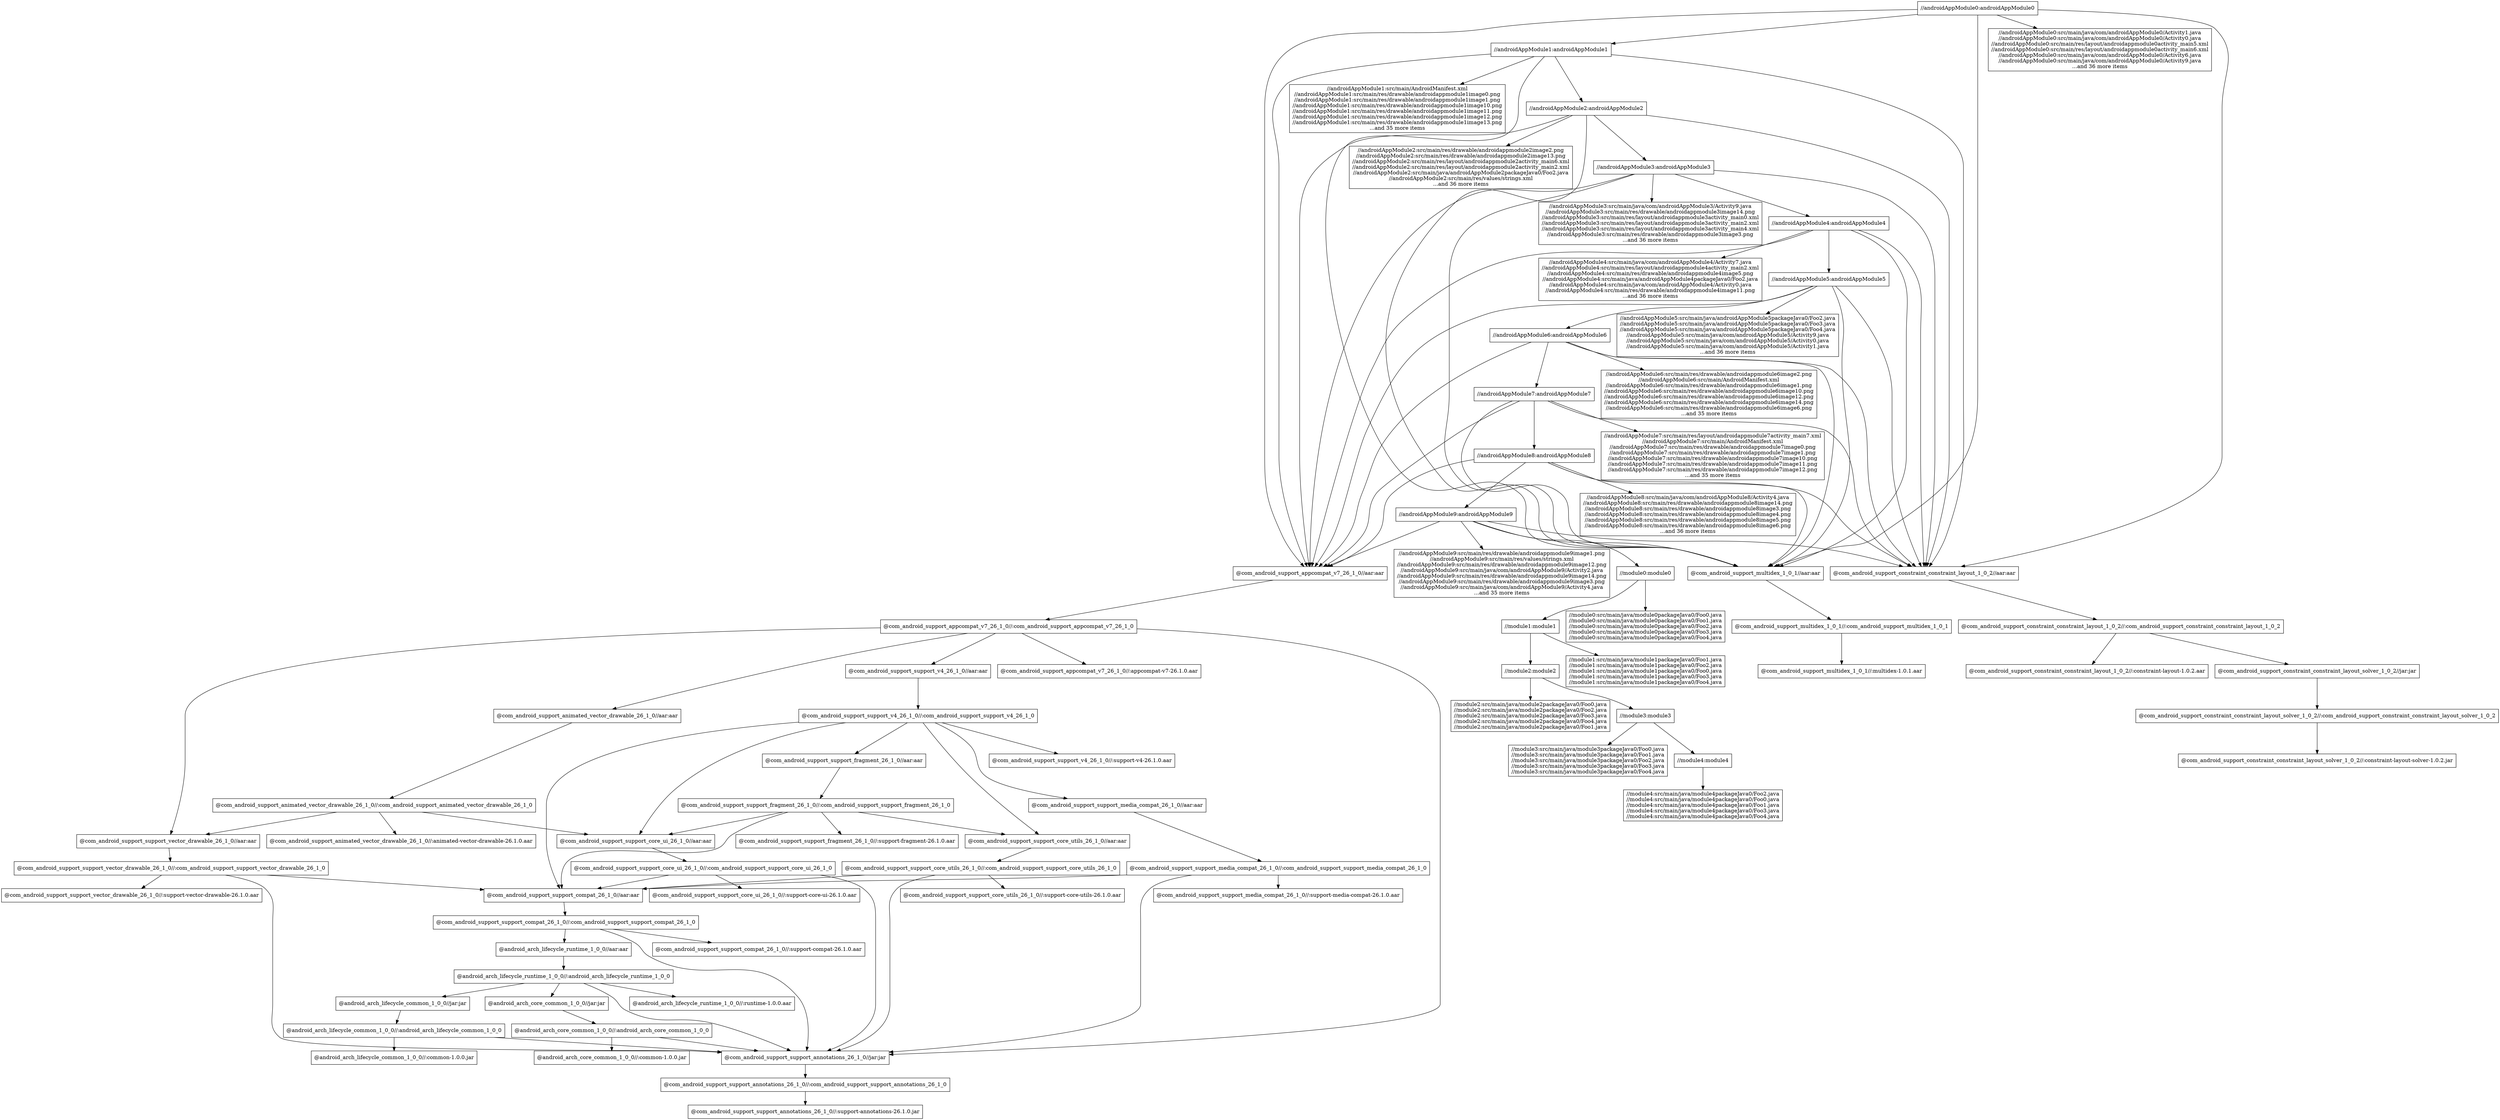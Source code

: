 digraph mygraph {
  node [shape=box];
"//androidAppModule0:androidAppModule0"
"//androidAppModule0:androidAppModule0" -> "//androidAppModule1:androidAppModule1"
"//androidAppModule0:androidAppModule0" -> "@com_android_support_appcompat_v7_26_1_0//aar:aar"
"//androidAppModule0:androidAppModule0" -> "@com_android_support_constraint_constraint_layout_1_0_2//aar:aar"
"//androidAppModule0:androidAppModule0" -> "//androidAppModule0:src/main/java/com/androidAppModule0/Activity1.java\n//androidAppModule0:src/main/java/com/androidAppModule0/Activity0.java\n//androidAppModule0:src/main/res/layout/androidappmodule0activity_main5.xml\n//androidAppModule0:src/main/res/layout/androidappmodule0activity_main6.xml\n//androidAppModule0:src/main/java/com/androidAppModule0/Activity6.java\n//androidAppModule0:src/main/java/com/androidAppModule0/Activity9.java\n...and 36 more items"
"//androidAppModule0:androidAppModule0" -> "@com_android_support_multidex_1_0_1//aar:aar"
"//androidAppModule0:src/main/java/com/androidAppModule0/Activity1.java\n//androidAppModule0:src/main/java/com/androidAppModule0/Activity0.java\n//androidAppModule0:src/main/res/layout/androidappmodule0activity_main5.xml\n//androidAppModule0:src/main/res/layout/androidappmodule0activity_main6.xml\n//androidAppModule0:src/main/java/com/androidAppModule0/Activity6.java\n//androidAppModule0:src/main/java/com/androidAppModule0/Activity9.java\n...and 36 more items"
"//androidAppModule1:androidAppModule1"
"//androidAppModule1:androidAppModule1" -> "//androidAppModule2:androidAppModule2"
"//androidAppModule1:androidAppModule1" -> "@com_android_support_appcompat_v7_26_1_0//aar:aar"
"//androidAppModule1:androidAppModule1" -> "@com_android_support_constraint_constraint_layout_1_0_2//aar:aar"
"//androidAppModule1:androidAppModule1" -> "//androidAppModule1:src/main/AndroidManifest.xml\n//androidAppModule1:src/main/res/drawable/androidappmodule1image0.png\n//androidAppModule1:src/main/res/drawable/androidappmodule1image1.png\n//androidAppModule1:src/main/res/drawable/androidappmodule1image10.png\n//androidAppModule1:src/main/res/drawable/androidappmodule1image11.png\n//androidAppModule1:src/main/res/drawable/androidappmodule1image12.png\n//androidAppModule1:src/main/res/drawable/androidappmodule1image13.png\n...and 35 more items"
"//androidAppModule1:androidAppModule1" -> "@com_android_support_multidex_1_0_1//aar:aar"
"//androidAppModule1:src/main/AndroidManifest.xml\n//androidAppModule1:src/main/res/drawable/androidappmodule1image0.png\n//androidAppModule1:src/main/res/drawable/androidappmodule1image1.png\n//androidAppModule1:src/main/res/drawable/androidappmodule1image10.png\n//androidAppModule1:src/main/res/drawable/androidappmodule1image11.png\n//androidAppModule1:src/main/res/drawable/androidappmodule1image12.png\n//androidAppModule1:src/main/res/drawable/androidappmodule1image13.png\n...and 35 more items"
"//androidAppModule2:androidAppModule2"
"//androidAppModule2:androidAppModule2" -> "//androidAppModule3:androidAppModule3"
"//androidAppModule2:androidAppModule2" -> "@com_android_support_appcompat_v7_26_1_0//aar:aar"
"//androidAppModule2:androidAppModule2" -> "@com_android_support_constraint_constraint_layout_1_0_2//aar:aar"
"//androidAppModule2:androidAppModule2" -> "//androidAppModule2:src/main/res/drawable/androidappmodule2image2.png\n//androidAppModule2:src/main/res/drawable/androidappmodule2image13.png\n//androidAppModule2:src/main/res/layout/androidappmodule2activity_main6.xml\n//androidAppModule2:src/main/res/layout/androidappmodule2activity_main2.xml\n//androidAppModule2:src/main/java/androidAppModule2packageJava0/Foo2.java\n//androidAppModule2:src/main/res/values/strings.xml\n...and 36 more items"
"//androidAppModule2:androidAppModule2" -> "@com_android_support_multidex_1_0_1//aar:aar"
"//androidAppModule2:src/main/res/drawable/androidappmodule2image2.png\n//androidAppModule2:src/main/res/drawable/androidappmodule2image13.png\n//androidAppModule2:src/main/res/layout/androidappmodule2activity_main6.xml\n//androidAppModule2:src/main/res/layout/androidappmodule2activity_main2.xml\n//androidAppModule2:src/main/java/androidAppModule2packageJava0/Foo2.java\n//androidAppModule2:src/main/res/values/strings.xml\n...and 36 more items"
"//androidAppModule3:androidAppModule3"
"//androidAppModule3:androidAppModule3" -> "//androidAppModule4:androidAppModule4"
"//androidAppModule3:androidAppModule3" -> "@com_android_support_appcompat_v7_26_1_0//aar:aar"
"//androidAppModule3:androidAppModule3" -> "@com_android_support_constraint_constraint_layout_1_0_2//aar:aar"
"//androidAppModule3:androidAppModule3" -> "//androidAppModule3:src/main/java/com/androidAppModule3/Activity9.java\n//androidAppModule3:src/main/res/drawable/androidappmodule3image14.png\n//androidAppModule3:src/main/res/layout/androidappmodule3activity_main0.xml\n//androidAppModule3:src/main/res/layout/androidappmodule3activity_main2.xml\n//androidAppModule3:src/main/res/layout/androidappmodule3activity_main4.xml\n//androidAppModule3:src/main/res/drawable/androidappmodule3image3.png\n...and 36 more items"
"//androidAppModule3:androidAppModule3" -> "@com_android_support_multidex_1_0_1//aar:aar"
"//androidAppModule3:src/main/java/com/androidAppModule3/Activity9.java\n//androidAppModule3:src/main/res/drawable/androidappmodule3image14.png\n//androidAppModule3:src/main/res/layout/androidappmodule3activity_main0.xml\n//androidAppModule3:src/main/res/layout/androidappmodule3activity_main2.xml\n//androidAppModule3:src/main/res/layout/androidappmodule3activity_main4.xml\n//androidAppModule3:src/main/res/drawable/androidappmodule3image3.png\n...and 36 more items"
"//androidAppModule4:androidAppModule4"
"//androidAppModule4:androidAppModule4" -> "//androidAppModule5:androidAppModule5"
"//androidAppModule4:androidAppModule4" -> "@com_android_support_appcompat_v7_26_1_0//aar:aar"
"//androidAppModule4:androidAppModule4" -> "@com_android_support_constraint_constraint_layout_1_0_2//aar:aar"
"//androidAppModule4:androidAppModule4" -> "//androidAppModule4:src/main/java/com/androidAppModule4/Activity7.java\n//androidAppModule4:src/main/res/layout/androidappmodule4activity_main2.xml\n//androidAppModule4:src/main/res/drawable/androidappmodule4image5.png\n//androidAppModule4:src/main/java/androidAppModule4packageJava0/Foo2.java\n//androidAppModule4:src/main/java/com/androidAppModule4/Activity0.java\n//androidAppModule4:src/main/res/drawable/androidappmodule4image11.png\n...and 36 more items"
"//androidAppModule4:androidAppModule4" -> "@com_android_support_multidex_1_0_1//aar:aar"
"//androidAppModule4:src/main/java/com/androidAppModule4/Activity7.java\n//androidAppModule4:src/main/res/layout/androidappmodule4activity_main2.xml\n//androidAppModule4:src/main/res/drawable/androidappmodule4image5.png\n//androidAppModule4:src/main/java/androidAppModule4packageJava0/Foo2.java\n//androidAppModule4:src/main/java/com/androidAppModule4/Activity0.java\n//androidAppModule4:src/main/res/drawable/androidappmodule4image11.png\n...and 36 more items"
"//androidAppModule5:androidAppModule5"
"//androidAppModule5:androidAppModule5" -> "//androidAppModule6:androidAppModule6"
"//androidAppModule5:androidAppModule5" -> "@com_android_support_appcompat_v7_26_1_0//aar:aar"
"//androidAppModule5:androidAppModule5" -> "@com_android_support_constraint_constraint_layout_1_0_2//aar:aar"
"//androidAppModule5:androidAppModule5" -> "//androidAppModule5:src/main/java/androidAppModule5packageJava0/Foo2.java\n//androidAppModule5:src/main/java/androidAppModule5packageJava0/Foo3.java\n//androidAppModule5:src/main/java/androidAppModule5packageJava0/Foo4.java\n//androidAppModule5:src/main/java/com/androidAppModule5/Activity9.java\n//androidAppModule5:src/main/java/com/androidAppModule5/Activity0.java\n//androidAppModule5:src/main/java/com/androidAppModule5/Activity1.java\n...and 36 more items"
"//androidAppModule5:androidAppModule5" -> "@com_android_support_multidex_1_0_1//aar:aar"
"//androidAppModule5:src/main/java/androidAppModule5packageJava0/Foo2.java\n//androidAppModule5:src/main/java/androidAppModule5packageJava0/Foo3.java\n//androidAppModule5:src/main/java/androidAppModule5packageJava0/Foo4.java\n//androidAppModule5:src/main/java/com/androidAppModule5/Activity9.java\n//androidAppModule5:src/main/java/com/androidAppModule5/Activity0.java\n//androidAppModule5:src/main/java/com/androidAppModule5/Activity1.java\n...and 36 more items"
"//androidAppModule6:androidAppModule6"
"//androidAppModule6:androidAppModule6" -> "//androidAppModule7:androidAppModule7"
"//androidAppModule6:androidAppModule6" -> "@com_android_support_appcompat_v7_26_1_0//aar:aar"
"//androidAppModule6:androidAppModule6" -> "@com_android_support_constraint_constraint_layout_1_0_2//aar:aar"
"//androidAppModule6:androidAppModule6" -> "//androidAppModule6:src/main/res/drawable/androidappmodule6image2.png\n//androidAppModule6:src/main/AndroidManifest.xml\n//androidAppModule6:src/main/res/drawable/androidappmodule6image1.png\n//androidAppModule6:src/main/res/drawable/androidappmodule6image10.png\n//androidAppModule6:src/main/res/drawable/androidappmodule6image12.png\n//androidAppModule6:src/main/res/drawable/androidappmodule6image14.png\n//androidAppModule6:src/main/res/drawable/androidappmodule6image6.png\n...and 35 more items"
"//androidAppModule6:androidAppModule6" -> "@com_android_support_multidex_1_0_1//aar:aar"
"//androidAppModule6:src/main/res/drawable/androidappmodule6image2.png\n//androidAppModule6:src/main/AndroidManifest.xml\n//androidAppModule6:src/main/res/drawable/androidappmodule6image1.png\n//androidAppModule6:src/main/res/drawable/androidappmodule6image10.png\n//androidAppModule6:src/main/res/drawable/androidappmodule6image12.png\n//androidAppModule6:src/main/res/drawable/androidappmodule6image14.png\n//androidAppModule6:src/main/res/drawable/androidappmodule6image6.png\n...and 35 more items"
"//androidAppModule7:androidAppModule7"
"//androidAppModule7:androidAppModule7" -> "//androidAppModule8:androidAppModule8"
"//androidAppModule7:androidAppModule7" -> "@com_android_support_appcompat_v7_26_1_0//aar:aar"
"//androidAppModule7:androidAppModule7" -> "@com_android_support_constraint_constraint_layout_1_0_2//aar:aar"
"//androidAppModule7:androidAppModule7" -> "//androidAppModule7:src/main/res/layout/androidappmodule7activity_main7.xml\n//androidAppModule7:src/main/AndroidManifest.xml\n//androidAppModule7:src/main/res/drawable/androidappmodule7image0.png\n//androidAppModule7:src/main/res/drawable/androidappmodule7image1.png\n//androidAppModule7:src/main/res/drawable/androidappmodule7image10.png\n//androidAppModule7:src/main/res/drawable/androidappmodule7image11.png\n//androidAppModule7:src/main/res/drawable/androidappmodule7image12.png\n...and 35 more items"
"//androidAppModule7:androidAppModule7" -> "@com_android_support_multidex_1_0_1//aar:aar"
"//androidAppModule7:src/main/res/layout/androidappmodule7activity_main7.xml\n//androidAppModule7:src/main/AndroidManifest.xml\n//androidAppModule7:src/main/res/drawable/androidappmodule7image0.png\n//androidAppModule7:src/main/res/drawable/androidappmodule7image1.png\n//androidAppModule7:src/main/res/drawable/androidappmodule7image10.png\n//androidAppModule7:src/main/res/drawable/androidappmodule7image11.png\n//androidAppModule7:src/main/res/drawable/androidappmodule7image12.png\n...and 35 more items"
"//androidAppModule8:androidAppModule8"
"//androidAppModule8:androidAppModule8" -> "//androidAppModule9:androidAppModule9"
"//androidAppModule8:androidAppModule8" -> "@com_android_support_appcompat_v7_26_1_0//aar:aar"
"//androidAppModule8:androidAppModule8" -> "@com_android_support_constraint_constraint_layout_1_0_2//aar:aar"
"//androidAppModule8:androidAppModule8" -> "//androidAppModule8:src/main/java/com/androidAppModule8/Activity4.java\n//androidAppModule8:src/main/res/drawable/androidappmodule8image14.png\n//androidAppModule8:src/main/res/drawable/androidappmodule8image3.png\n//androidAppModule8:src/main/res/drawable/androidappmodule8image4.png\n//androidAppModule8:src/main/res/drawable/androidappmodule8image5.png\n//androidAppModule8:src/main/res/drawable/androidappmodule8image6.png\n...and 36 more items"
"//androidAppModule8:androidAppModule8" -> "@com_android_support_multidex_1_0_1//aar:aar"
"//androidAppModule8:src/main/java/com/androidAppModule8/Activity4.java\n//androidAppModule8:src/main/res/drawable/androidappmodule8image14.png\n//androidAppModule8:src/main/res/drawable/androidappmodule8image3.png\n//androidAppModule8:src/main/res/drawable/androidappmodule8image4.png\n//androidAppModule8:src/main/res/drawable/androidappmodule8image5.png\n//androidAppModule8:src/main/res/drawable/androidappmodule8image6.png\n...and 36 more items"
"//androidAppModule9:androidAppModule9"
"//androidAppModule9:androidAppModule9" -> "//module0:module0"
"//androidAppModule9:androidAppModule9" -> "@com_android_support_appcompat_v7_26_1_0//aar:aar"
"//androidAppModule9:androidAppModule9" -> "@com_android_support_constraint_constraint_layout_1_0_2//aar:aar"
"//androidAppModule9:androidAppModule9" -> "//androidAppModule9:src/main/res/drawable/androidappmodule9image1.png\n//androidAppModule9:src/main/res/values/strings.xml\n//androidAppModule9:src/main/res/drawable/androidappmodule9image12.png\n//androidAppModule9:src/main/java/com/androidAppModule9/Activity2.java\n//androidAppModule9:src/main/res/drawable/androidappmodule9image14.png\n//androidAppModule9:src/main/res/drawable/androidappmodule9image3.png\n//androidAppModule9:src/main/java/com/androidAppModule9/Activity4.java\n...and 35 more items"
"//androidAppModule9:androidAppModule9" -> "@com_android_support_multidex_1_0_1//aar:aar"
"//androidAppModule9:src/main/res/drawable/androidappmodule9image1.png\n//androidAppModule9:src/main/res/values/strings.xml\n//androidAppModule9:src/main/res/drawable/androidappmodule9image12.png\n//androidAppModule9:src/main/java/com/androidAppModule9/Activity2.java\n//androidAppModule9:src/main/res/drawable/androidappmodule9image14.png\n//androidAppModule9:src/main/res/drawable/androidappmodule9image3.png\n//androidAppModule9:src/main/java/com/androidAppModule9/Activity4.java\n...and 35 more items"
"@com_android_support_constraint_constraint_layout_1_0_2//aar:aar"
"@com_android_support_constraint_constraint_layout_1_0_2//aar:aar" -> "@com_android_support_constraint_constraint_layout_1_0_2//:com_android_support_constraint_constraint_layout_1_0_2"
"@com_android_support_constraint_constraint_layout_1_0_2//:com_android_support_constraint_constraint_layout_1_0_2"
"@com_android_support_constraint_constraint_layout_1_0_2//:com_android_support_constraint_constraint_layout_1_0_2" -> "@com_android_support_constraint_constraint_layout_1_0_2//:constraint-layout-1.0.2.aar"
"@com_android_support_constraint_constraint_layout_1_0_2//:com_android_support_constraint_constraint_layout_1_0_2" -> "@com_android_support_constraint_constraint_layout_solver_1_0_2//jar:jar"
"@com_android_support_constraint_constraint_layout_solver_1_0_2//jar:jar"
"@com_android_support_constraint_constraint_layout_solver_1_0_2//jar:jar" -> "@com_android_support_constraint_constraint_layout_solver_1_0_2//:com_android_support_constraint_constraint_layout_solver_1_0_2"
"@com_android_support_constraint_constraint_layout_solver_1_0_2//:com_android_support_constraint_constraint_layout_solver_1_0_2"
"@com_android_support_constraint_constraint_layout_solver_1_0_2//:com_android_support_constraint_constraint_layout_solver_1_0_2" -> "@com_android_support_constraint_constraint_layout_solver_1_0_2//:constraint-layout-solver-1.0.2.jar"
"@com_android_support_constraint_constraint_layout_solver_1_0_2//:constraint-layout-solver-1.0.2.jar"
"@com_android_support_constraint_constraint_layout_1_0_2//:constraint-layout-1.0.2.aar"
"@com_android_support_appcompat_v7_26_1_0//aar:aar"
"@com_android_support_appcompat_v7_26_1_0//aar:aar" -> "@com_android_support_appcompat_v7_26_1_0//:com_android_support_appcompat_v7_26_1_0"
"@com_android_support_appcompat_v7_26_1_0//:com_android_support_appcompat_v7_26_1_0"
"@com_android_support_appcompat_v7_26_1_0//:com_android_support_appcompat_v7_26_1_0" -> "@com_android_support_animated_vector_drawable_26_1_0//aar:aar"
"@com_android_support_appcompat_v7_26_1_0//:com_android_support_appcompat_v7_26_1_0" -> "@com_android_support_support_annotations_26_1_0//jar:jar"
"@com_android_support_appcompat_v7_26_1_0//:com_android_support_appcompat_v7_26_1_0" -> "@com_android_support_support_vector_drawable_26_1_0//aar:aar"
"@com_android_support_appcompat_v7_26_1_0//:com_android_support_appcompat_v7_26_1_0" -> "@com_android_support_appcompat_v7_26_1_0//:appcompat-v7-26.1.0.aar"
"@com_android_support_appcompat_v7_26_1_0//:com_android_support_appcompat_v7_26_1_0" -> "@com_android_support_support_v4_26_1_0//aar:aar"
"@com_android_support_support_v4_26_1_0//aar:aar"
"@com_android_support_support_v4_26_1_0//aar:aar" -> "@com_android_support_support_v4_26_1_0//:com_android_support_support_v4_26_1_0"
"@com_android_support_support_v4_26_1_0//:com_android_support_support_v4_26_1_0"
"@com_android_support_support_v4_26_1_0//:com_android_support_support_v4_26_1_0" -> "@com_android_support_support_core_utils_26_1_0//aar:aar"
"@com_android_support_support_v4_26_1_0//:com_android_support_support_v4_26_1_0" -> "@com_android_support_support_fragment_26_1_0//aar:aar"
"@com_android_support_support_v4_26_1_0//:com_android_support_support_v4_26_1_0" -> "@com_android_support_support_media_compat_26_1_0//aar:aar"
"@com_android_support_support_v4_26_1_0//:com_android_support_support_v4_26_1_0" -> "@com_android_support_support_compat_26_1_0//aar:aar"
"@com_android_support_support_v4_26_1_0//:com_android_support_support_v4_26_1_0" -> "@com_android_support_support_core_ui_26_1_0//aar:aar"
"@com_android_support_support_v4_26_1_0//:com_android_support_support_v4_26_1_0" -> "@com_android_support_support_v4_26_1_0//:support-v4-26.1.0.aar"
"@com_android_support_support_v4_26_1_0//:support-v4-26.1.0.aar"
"@com_android_support_support_media_compat_26_1_0//aar:aar"
"@com_android_support_support_media_compat_26_1_0//aar:aar" -> "@com_android_support_support_media_compat_26_1_0//:com_android_support_support_media_compat_26_1_0"
"@com_android_support_support_media_compat_26_1_0//:com_android_support_support_media_compat_26_1_0"
"@com_android_support_support_media_compat_26_1_0//:com_android_support_support_media_compat_26_1_0" -> "@com_android_support_support_annotations_26_1_0//jar:jar"
"@com_android_support_support_media_compat_26_1_0//:com_android_support_support_media_compat_26_1_0" -> "@com_android_support_support_media_compat_26_1_0//:support-media-compat-26.1.0.aar"
"@com_android_support_support_media_compat_26_1_0//:com_android_support_support_media_compat_26_1_0" -> "@com_android_support_support_compat_26_1_0//aar:aar"
"@com_android_support_support_media_compat_26_1_0//:support-media-compat-26.1.0.aar"
"@com_android_support_support_fragment_26_1_0//aar:aar"
"@com_android_support_support_fragment_26_1_0//aar:aar" -> "@com_android_support_support_fragment_26_1_0//:com_android_support_support_fragment_26_1_0"
"@com_android_support_support_fragment_26_1_0//:com_android_support_support_fragment_26_1_0"
"@com_android_support_support_fragment_26_1_0//:com_android_support_support_fragment_26_1_0" -> "@com_android_support_support_core_utils_26_1_0//aar:aar"
"@com_android_support_support_fragment_26_1_0//:com_android_support_support_fragment_26_1_0" -> "@com_android_support_support_compat_26_1_0//aar:aar"
"@com_android_support_support_fragment_26_1_0//:com_android_support_support_fragment_26_1_0" -> "@com_android_support_support_fragment_26_1_0//:support-fragment-26.1.0.aar"
"@com_android_support_support_fragment_26_1_0//:com_android_support_support_fragment_26_1_0" -> "@com_android_support_support_core_ui_26_1_0//aar:aar"
"@com_android_support_support_fragment_26_1_0//:support-fragment-26.1.0.aar"
"@com_android_support_support_core_utils_26_1_0//aar:aar"
"@com_android_support_support_core_utils_26_1_0//aar:aar" -> "@com_android_support_support_core_utils_26_1_0//:com_android_support_support_core_utils_26_1_0"
"@com_android_support_support_core_utils_26_1_0//:com_android_support_support_core_utils_26_1_0"
"@com_android_support_support_core_utils_26_1_0//:com_android_support_support_core_utils_26_1_0" -> "@com_android_support_support_annotations_26_1_0//jar:jar"
"@com_android_support_support_core_utils_26_1_0//:com_android_support_support_core_utils_26_1_0" -> "@com_android_support_support_core_utils_26_1_0//:support-core-utils-26.1.0.aar"
"@com_android_support_support_core_utils_26_1_0//:com_android_support_support_core_utils_26_1_0" -> "@com_android_support_support_compat_26_1_0//aar:aar"
"@com_android_support_support_core_utils_26_1_0//:support-core-utils-26.1.0.aar"
"@com_android_support_appcompat_v7_26_1_0//:appcompat-v7-26.1.0.aar"
"@com_android_support_animated_vector_drawable_26_1_0//aar:aar"
"@com_android_support_animated_vector_drawable_26_1_0//aar:aar" -> "@com_android_support_animated_vector_drawable_26_1_0//:com_android_support_animated_vector_drawable_26_1_0"
"@com_android_support_animated_vector_drawable_26_1_0//:com_android_support_animated_vector_drawable_26_1_0"
"@com_android_support_animated_vector_drawable_26_1_0//:com_android_support_animated_vector_drawable_26_1_0" -> "@com_android_support_support_vector_drawable_26_1_0//aar:aar"
"@com_android_support_animated_vector_drawable_26_1_0//:com_android_support_animated_vector_drawable_26_1_0" -> "@com_android_support_animated_vector_drawable_26_1_0//:animated-vector-drawable-26.1.0.aar"
"@com_android_support_animated_vector_drawable_26_1_0//:com_android_support_animated_vector_drawable_26_1_0" -> "@com_android_support_support_core_ui_26_1_0//aar:aar"
"@com_android_support_support_core_ui_26_1_0//aar:aar"
"@com_android_support_support_core_ui_26_1_0//aar:aar" -> "@com_android_support_support_core_ui_26_1_0//:com_android_support_support_core_ui_26_1_0"
"@com_android_support_support_core_ui_26_1_0//:com_android_support_support_core_ui_26_1_0"
"@com_android_support_support_core_ui_26_1_0//:com_android_support_support_core_ui_26_1_0" -> "@com_android_support_support_annotations_26_1_0//jar:jar"
"@com_android_support_support_core_ui_26_1_0//:com_android_support_support_core_ui_26_1_0" -> "@com_android_support_support_core_ui_26_1_0//:support-core-ui-26.1.0.aar"
"@com_android_support_support_core_ui_26_1_0//:com_android_support_support_core_ui_26_1_0" -> "@com_android_support_support_compat_26_1_0//aar:aar"
"@com_android_support_support_core_ui_26_1_0//:support-core-ui-26.1.0.aar"
"@com_android_support_animated_vector_drawable_26_1_0//:animated-vector-drawable-26.1.0.aar"
"@com_android_support_support_vector_drawable_26_1_0//aar:aar"
"@com_android_support_support_vector_drawable_26_1_0//aar:aar" -> "@com_android_support_support_vector_drawable_26_1_0//:com_android_support_support_vector_drawable_26_1_0"
"@com_android_support_support_vector_drawable_26_1_0//:com_android_support_support_vector_drawable_26_1_0"
"@com_android_support_support_vector_drawable_26_1_0//:com_android_support_support_vector_drawable_26_1_0" -> "@com_android_support_support_annotations_26_1_0//jar:jar"
"@com_android_support_support_vector_drawable_26_1_0//:com_android_support_support_vector_drawable_26_1_0" -> "@com_android_support_support_vector_drawable_26_1_0//:support-vector-drawable-26.1.0.aar"
"@com_android_support_support_vector_drawable_26_1_0//:com_android_support_support_vector_drawable_26_1_0" -> "@com_android_support_support_compat_26_1_0//aar:aar"
"@com_android_support_support_compat_26_1_0//aar:aar"
"@com_android_support_support_compat_26_1_0//aar:aar" -> "@com_android_support_support_compat_26_1_0//:com_android_support_support_compat_26_1_0"
"@com_android_support_support_compat_26_1_0//:com_android_support_support_compat_26_1_0"
"@com_android_support_support_compat_26_1_0//:com_android_support_support_compat_26_1_0" -> "@com_android_support_support_annotations_26_1_0//jar:jar"
"@com_android_support_support_compat_26_1_0//:com_android_support_support_compat_26_1_0" -> "@com_android_support_support_compat_26_1_0//:support-compat-26.1.0.aar"
"@com_android_support_support_compat_26_1_0//:com_android_support_support_compat_26_1_0" -> "@android_arch_lifecycle_runtime_1_0_0//aar:aar"
"@android_arch_lifecycle_runtime_1_0_0//aar:aar"
"@android_arch_lifecycle_runtime_1_0_0//aar:aar" -> "@android_arch_lifecycle_runtime_1_0_0//:android_arch_lifecycle_runtime_1_0_0"
"@android_arch_lifecycle_runtime_1_0_0//:android_arch_lifecycle_runtime_1_0_0"
"@android_arch_lifecycle_runtime_1_0_0//:android_arch_lifecycle_runtime_1_0_0" -> "@com_android_support_support_annotations_26_1_0//jar:jar"
"@android_arch_lifecycle_runtime_1_0_0//:android_arch_lifecycle_runtime_1_0_0" -> "@android_arch_core_common_1_0_0//jar:jar"
"@android_arch_lifecycle_runtime_1_0_0//:android_arch_lifecycle_runtime_1_0_0" -> "@android_arch_lifecycle_runtime_1_0_0//:runtime-1.0.0.aar"
"@android_arch_lifecycle_runtime_1_0_0//:android_arch_lifecycle_runtime_1_0_0" -> "@android_arch_lifecycle_common_1_0_0//jar:jar"
"@android_arch_lifecycle_common_1_0_0//jar:jar"
"@android_arch_lifecycle_common_1_0_0//jar:jar" -> "@android_arch_lifecycle_common_1_0_0//:android_arch_lifecycle_common_1_0_0"
"@android_arch_lifecycle_common_1_0_0//:android_arch_lifecycle_common_1_0_0"
"@android_arch_lifecycle_common_1_0_0//:android_arch_lifecycle_common_1_0_0" -> "@android_arch_lifecycle_common_1_0_0//:common-1.0.0.jar"
"@android_arch_lifecycle_common_1_0_0//:android_arch_lifecycle_common_1_0_0" -> "@com_android_support_support_annotations_26_1_0//jar:jar"
"@android_arch_lifecycle_common_1_0_0//:common-1.0.0.jar"
"@android_arch_lifecycle_runtime_1_0_0//:runtime-1.0.0.aar"
"@android_arch_core_common_1_0_0//jar:jar"
"@android_arch_core_common_1_0_0//jar:jar" -> "@android_arch_core_common_1_0_0//:android_arch_core_common_1_0_0"
"@android_arch_core_common_1_0_0//:android_arch_core_common_1_0_0"
"@android_arch_core_common_1_0_0//:android_arch_core_common_1_0_0" -> "@android_arch_core_common_1_0_0//:common-1.0.0.jar"
"@android_arch_core_common_1_0_0//:android_arch_core_common_1_0_0" -> "@com_android_support_support_annotations_26_1_0//jar:jar"
"@android_arch_core_common_1_0_0//:common-1.0.0.jar"
"@com_android_support_support_compat_26_1_0//:support-compat-26.1.0.aar"
"@com_android_support_support_vector_drawable_26_1_0//:support-vector-drawable-26.1.0.aar"
"@com_android_support_support_annotations_26_1_0//jar:jar"
"@com_android_support_support_annotations_26_1_0//jar:jar" -> "@com_android_support_support_annotations_26_1_0//:com_android_support_support_annotations_26_1_0"
"@com_android_support_support_annotations_26_1_0//:com_android_support_support_annotations_26_1_0"
"@com_android_support_support_annotations_26_1_0//:com_android_support_support_annotations_26_1_0" -> "@com_android_support_support_annotations_26_1_0//:support-annotations-26.1.0.jar"
"@com_android_support_support_annotations_26_1_0//:support-annotations-26.1.0.jar"
"//module0:module0"
"//module0:module0" -> "//module0:src/main/java/module0packageJava0/Foo0.java\n//module0:src/main/java/module0packageJava0/Foo1.java\n//module0:src/main/java/module0packageJava0/Foo2.java\n//module0:src/main/java/module0packageJava0/Foo3.java\n//module0:src/main/java/module0packageJava0/Foo4.java"
"//module0:module0" -> "//module1:module1"
"//module1:module1"
"//module1:module1" -> "//module1:src/main/java/module1packageJava0/Foo1.java\n//module1:src/main/java/module1packageJava0/Foo2.java\n//module1:src/main/java/module1packageJava0/Foo0.java\n//module1:src/main/java/module1packageJava0/Foo3.java\n//module1:src/main/java/module1packageJava0/Foo4.java"
"//module1:module1" -> "//module2:module2"
"//module2:module2"
"//module2:module2" -> "//module2:src/main/java/module2packageJava0/Foo0.java\n//module2:src/main/java/module2packageJava0/Foo2.java\n//module2:src/main/java/module2packageJava0/Foo3.java\n//module2:src/main/java/module2packageJava0/Foo4.java\n//module2:src/main/java/module2packageJava0/Foo1.java"
"//module2:module2" -> "//module3:module3"
"//module3:module3"
"//module3:module3" -> "//module3:src/main/java/module3packageJava0/Foo0.java\n//module3:src/main/java/module3packageJava0/Foo1.java\n//module3:src/main/java/module3packageJava0/Foo2.java\n//module3:src/main/java/module3packageJava0/Foo3.java\n//module3:src/main/java/module3packageJava0/Foo4.java"
"//module3:module3" -> "//module4:module4"
"//module4:module4"
"//module4:module4" -> "//module4:src/main/java/module4packageJava0/Foo2.java\n//module4:src/main/java/module4packageJava0/Foo0.java\n//module4:src/main/java/module4packageJava0/Foo1.java\n//module4:src/main/java/module4packageJava0/Foo3.java\n//module4:src/main/java/module4packageJava0/Foo4.java"
"//module4:src/main/java/module4packageJava0/Foo2.java\n//module4:src/main/java/module4packageJava0/Foo0.java\n//module4:src/main/java/module4packageJava0/Foo1.java\n//module4:src/main/java/module4packageJava0/Foo3.java\n//module4:src/main/java/module4packageJava0/Foo4.java"
"//module3:src/main/java/module3packageJava0/Foo0.java\n//module3:src/main/java/module3packageJava0/Foo1.java\n//module3:src/main/java/module3packageJava0/Foo2.java\n//module3:src/main/java/module3packageJava0/Foo3.java\n//module3:src/main/java/module3packageJava0/Foo4.java"
"//module2:src/main/java/module2packageJava0/Foo0.java\n//module2:src/main/java/module2packageJava0/Foo2.java\n//module2:src/main/java/module2packageJava0/Foo3.java\n//module2:src/main/java/module2packageJava0/Foo4.java\n//module2:src/main/java/module2packageJava0/Foo1.java"
"//module1:src/main/java/module1packageJava0/Foo1.java\n//module1:src/main/java/module1packageJava0/Foo2.java\n//module1:src/main/java/module1packageJava0/Foo0.java\n//module1:src/main/java/module1packageJava0/Foo3.java\n//module1:src/main/java/module1packageJava0/Foo4.java"
"//module0:src/main/java/module0packageJava0/Foo0.java\n//module0:src/main/java/module0packageJava0/Foo1.java\n//module0:src/main/java/module0packageJava0/Foo2.java\n//module0:src/main/java/module0packageJava0/Foo3.java\n//module0:src/main/java/module0packageJava0/Foo4.java"
"@com_android_support_multidex_1_0_1//aar:aar"
"@com_android_support_multidex_1_0_1//aar:aar" -> "@com_android_support_multidex_1_0_1//:com_android_support_multidex_1_0_1"
"@com_android_support_multidex_1_0_1//:com_android_support_multidex_1_0_1"
"@com_android_support_multidex_1_0_1//:com_android_support_multidex_1_0_1" -> "@com_android_support_multidex_1_0_1//:multidex-1.0.1.aar"
"@com_android_support_multidex_1_0_1//:multidex-1.0.1.aar"
}
